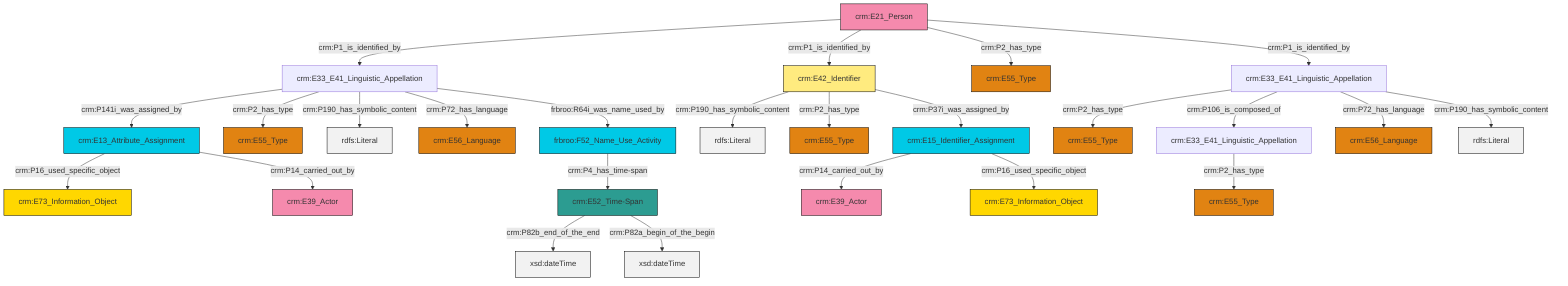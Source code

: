 graph TD
classDef Literal fill:#f2f2f2,stroke:#000000;
classDef CRM_Entity fill:#FFFFFF,stroke:#000000;
classDef Temporal_Entity fill:#00C9E6, stroke:#000000;
classDef Type fill:#E18312, stroke:#000000;
classDef Time-Span fill:#2C9C91, stroke:#000000;
classDef Appellation fill:#FFEB7F, stroke:#000000;
classDef Place fill:#008836, stroke:#000000;
classDef Persistent_Item fill:#B266B2, stroke:#000000;
classDef Conceptual_Object fill:#FFD700, stroke:#000000;
classDef Physical_Thing fill:#D2B48C, stroke:#000000;
classDef Actor fill:#f58aad, stroke:#000000;
classDef PC_Classes fill:#4ce600, stroke:#000000;
classDef Multi fill:#cccccc,stroke:#000000;

0["crm:E52_Time-Span"]:::Time-Span -->|crm:P82b_end_of_the_end| 1[xsd:dateTime]:::Literal
4["crm:E33_E41_Linguistic_Appellation"]:::Default -->|crm:P2_has_type| 5["crm:E55_Type"]:::Type
9["crm:E21_Person"]:::Actor -->|crm:P1_is_identified_by| 10["crm:E33_E41_Linguistic_Appellation"]:::Default
10["crm:E33_E41_Linguistic_Appellation"]:::Default -->|crm:P141i_was_assigned_by| 11["crm:E13_Attribute_Assignment"]:::Temporal_Entity
9["crm:E21_Person"]:::Actor -->|crm:P1_is_identified_by| 7["crm:E42_Identifier"]:::Appellation
10["crm:E33_E41_Linguistic_Appellation"]:::Default -->|crm:P2_has_type| 13["crm:E55_Type"]:::Type
7["crm:E42_Identifier"]:::Appellation -->|crm:P190_has_symbolic_content| 14[rdfs:Literal]:::Literal
11["crm:E13_Attribute_Assignment"]:::Temporal_Entity -->|crm:P16_used_specific_object| 15["crm:E73_Information_Object"]:::Conceptual_Object
9["crm:E21_Person"]:::Actor -->|crm:P2_has_type| 20["crm:E55_Type"]:::Type
21["crm:E15_Identifier_Assignment"]:::Temporal_Entity -->|crm:P14_carried_out_by| 2["crm:E39_Actor"]:::Actor
10["crm:E33_E41_Linguistic_Appellation"]:::Default -->|crm:P190_has_symbolic_content| 24[rdfs:Literal]:::Literal
25["crm:E33_E41_Linguistic_Appellation"]:::Default -->|crm:P2_has_type| 27["crm:E55_Type"]:::Type
7["crm:E42_Identifier"]:::Appellation -->|crm:P2_has_type| 33["crm:E55_Type"]:::Type
25["crm:E33_E41_Linguistic_Appellation"]:::Default -->|crm:P106_is_composed_of| 4["crm:E33_E41_Linguistic_Appellation"]:::Default
11["crm:E13_Attribute_Assignment"]:::Temporal_Entity -->|crm:P14_carried_out_by| 22["crm:E39_Actor"]:::Actor
31["frbroo:F52_Name_Use_Activity"]:::Temporal_Entity -->|crm:P4_has_time-span| 0["crm:E52_Time-Span"]:::Time-Span
9["crm:E21_Person"]:::Actor -->|crm:P1_is_identified_by| 25["crm:E33_E41_Linguistic_Appellation"]:::Default
0["crm:E52_Time-Span"]:::Time-Span -->|crm:P82a_begin_of_the_begin| 37[xsd:dateTime]:::Literal
25["crm:E33_E41_Linguistic_Appellation"]:::Default -->|crm:P72_has_language| 28["crm:E56_Language"]:::Type
7["crm:E42_Identifier"]:::Appellation -->|crm:P37i_was_assigned_by| 21["crm:E15_Identifier_Assignment"]:::Temporal_Entity
10["crm:E33_E41_Linguistic_Appellation"]:::Default -->|crm:P72_has_language| 17["crm:E56_Language"]:::Type
21["crm:E15_Identifier_Assignment"]:::Temporal_Entity -->|crm:P16_used_specific_object| 42["crm:E73_Information_Object"]:::Conceptual_Object
10["crm:E33_E41_Linguistic_Appellation"]:::Default -->|frbroo:R64i_was_name_used_by| 31["frbroo:F52_Name_Use_Activity"]:::Temporal_Entity
25["crm:E33_E41_Linguistic_Appellation"]:::Default -->|crm:P190_has_symbolic_content| 46[rdfs:Literal]:::Literal
